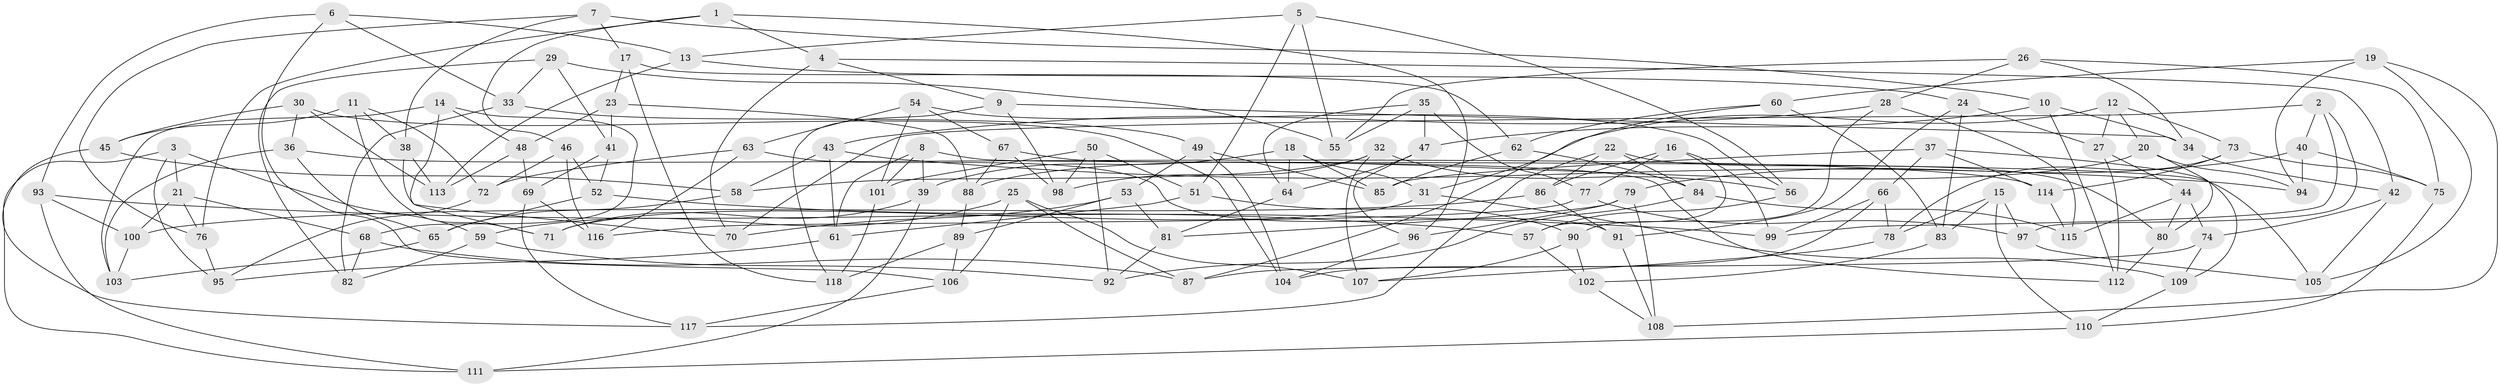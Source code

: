 // coarse degree distribution, {4: 0.6829268292682927, 6: 0.21951219512195122, 10: 0.024390243902439025, 7: 0.012195121951219513, 12: 0.012195121951219513, 8: 0.036585365853658534, 3: 0.012195121951219513}
// Generated by graph-tools (version 1.1) at 2025/20/03/04/25 18:20:29]
// undirected, 118 vertices, 236 edges
graph export_dot {
graph [start="1"]
  node [color=gray90,style=filled];
  1;
  2;
  3;
  4;
  5;
  6;
  7;
  8;
  9;
  10;
  11;
  12;
  13;
  14;
  15;
  16;
  17;
  18;
  19;
  20;
  21;
  22;
  23;
  24;
  25;
  26;
  27;
  28;
  29;
  30;
  31;
  32;
  33;
  34;
  35;
  36;
  37;
  38;
  39;
  40;
  41;
  42;
  43;
  44;
  45;
  46;
  47;
  48;
  49;
  50;
  51;
  52;
  53;
  54;
  55;
  56;
  57;
  58;
  59;
  60;
  61;
  62;
  63;
  64;
  65;
  66;
  67;
  68;
  69;
  70;
  71;
  72;
  73;
  74;
  75;
  76;
  77;
  78;
  79;
  80;
  81;
  82;
  83;
  84;
  85;
  86;
  87;
  88;
  89;
  90;
  91;
  92;
  93;
  94;
  95;
  96;
  97;
  98;
  99;
  100;
  101;
  102;
  103;
  104;
  105;
  106;
  107;
  108;
  109;
  110;
  111;
  112;
  113;
  114;
  115;
  116;
  117;
  118;
  1 -- 76;
  1 -- 46;
  1 -- 4;
  1 -- 96;
  2 -- 40;
  2 -- 70;
  2 -- 97;
  2 -- 99;
  3 -- 21;
  3 -- 95;
  3 -- 59;
  3 -- 111;
  4 -- 42;
  4 -- 9;
  4 -- 70;
  5 -- 13;
  5 -- 51;
  5 -- 56;
  5 -- 55;
  6 -- 33;
  6 -- 93;
  6 -- 13;
  6 -- 106;
  7 -- 17;
  7 -- 38;
  7 -- 76;
  7 -- 10;
  8 -- 39;
  8 -- 61;
  8 -- 101;
  8 -- 105;
  9 -- 118;
  9 -- 98;
  9 -- 34;
  10 -- 47;
  10 -- 34;
  10 -- 112;
  11 -- 72;
  11 -- 45;
  11 -- 71;
  11 -- 38;
  12 -- 31;
  12 -- 20;
  12 -- 27;
  12 -- 73;
  13 -- 113;
  13 -- 24;
  14 -- 48;
  14 -- 68;
  14 -- 103;
  14 -- 71;
  15 -- 83;
  15 -- 97;
  15 -- 110;
  15 -- 78;
  16 -- 57;
  16 -- 86;
  16 -- 99;
  16 -- 77;
  17 -- 118;
  17 -- 62;
  17 -- 23;
  18 -- 39;
  18 -- 31;
  18 -- 85;
  18 -- 64;
  19 -- 108;
  19 -- 105;
  19 -- 94;
  19 -- 60;
  20 -- 88;
  20 -- 80;
  20 -- 94;
  21 -- 100;
  21 -- 68;
  21 -- 76;
  22 -- 80;
  22 -- 117;
  22 -- 86;
  22 -- 84;
  23 -- 41;
  23 -- 88;
  23 -- 48;
  24 -- 27;
  24 -- 83;
  24 -- 91;
  25 -- 87;
  25 -- 59;
  25 -- 107;
  25 -- 106;
  26 -- 75;
  26 -- 34;
  26 -- 28;
  26 -- 55;
  27 -- 44;
  27 -- 112;
  28 -- 43;
  28 -- 90;
  28 -- 115;
  29 -- 55;
  29 -- 33;
  29 -- 82;
  29 -- 41;
  30 -- 36;
  30 -- 104;
  30 -- 45;
  30 -- 113;
  31 -- 109;
  31 -- 71;
  32 -- 107;
  32 -- 56;
  32 -- 98;
  32 -- 58;
  33 -- 49;
  33 -- 82;
  34 -- 42;
  35 -- 47;
  35 -- 77;
  35 -- 55;
  35 -- 64;
  36 -- 114;
  36 -- 65;
  36 -- 103;
  37 -- 85;
  37 -- 114;
  37 -- 66;
  37 -- 109;
  38 -- 70;
  38 -- 113;
  39 -- 111;
  39 -- 71;
  40 -- 94;
  40 -- 75;
  40 -- 79;
  41 -- 52;
  41 -- 69;
  42 -- 74;
  42 -- 105;
  43 -- 94;
  43 -- 61;
  43 -- 58;
  44 -- 115;
  44 -- 80;
  44 -- 74;
  45 -- 117;
  45 -- 58;
  46 -- 72;
  46 -- 52;
  46 -- 116;
  47 -- 96;
  47 -- 64;
  48 -- 113;
  48 -- 69;
  49 -- 53;
  49 -- 85;
  49 -- 104;
  50 -- 101;
  50 -- 98;
  50 -- 51;
  50 -- 92;
  51 -- 61;
  51 -- 90;
  52 -- 65;
  52 -- 57;
  53 -- 81;
  53 -- 89;
  53 -- 70;
  54 -- 56;
  54 -- 101;
  54 -- 63;
  54 -- 67;
  56 -- 57;
  57 -- 102;
  58 -- 65;
  59 -- 92;
  59 -- 82;
  60 -- 87;
  60 -- 83;
  60 -- 62;
  61 -- 95;
  62 -- 85;
  62 -- 84;
  63 -- 91;
  63 -- 116;
  63 -- 72;
  64 -- 81;
  65 -- 103;
  66 -- 99;
  66 -- 78;
  66 -- 104;
  67 -- 112;
  67 -- 88;
  67 -- 98;
  68 -- 87;
  68 -- 82;
  69 -- 116;
  69 -- 117;
  72 -- 95;
  73 -- 114;
  73 -- 78;
  73 -- 75;
  74 -- 87;
  74 -- 109;
  75 -- 110;
  76 -- 95;
  77 -- 116;
  77 -- 97;
  78 -- 107;
  79 -- 108;
  79 -- 81;
  79 -- 96;
  80 -- 112;
  81 -- 92;
  83 -- 102;
  84 -- 92;
  84 -- 115;
  86 -- 91;
  86 -- 100;
  88 -- 89;
  89 -- 106;
  89 -- 118;
  90 -- 107;
  90 -- 102;
  91 -- 108;
  93 -- 100;
  93 -- 111;
  93 -- 99;
  96 -- 104;
  97 -- 105;
  100 -- 103;
  101 -- 118;
  102 -- 108;
  106 -- 117;
  109 -- 110;
  110 -- 111;
  114 -- 115;
}
